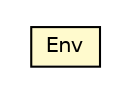#!/usr/local/bin/dot
#
# Class diagram 
# Generated by UMLGraph version 5.2 (http://www.umlgraph.org/)
#

digraph G {
	edge [fontname="Helvetica",fontsize=10,labelfontname="Helvetica",labelfontsize=10];
	node [fontname="Helvetica",fontsize=10,shape=plaintext];
	nodesep=0.25;
	ranksep=0.5;
	// it.unica.foresee.core.Env
	c520 [label=<<table title="it.unica.foresee.core.Env" border="0" cellborder="1" cellspacing="0" cellpadding="2" port="p" bgcolor="lemonChiffon" href="./Env.html">
		<tr><td><table border="0" cellspacing="0" cellpadding="1">
<tr><td align="center" balign="center"> Env </td></tr>
		</table></td></tr>
		</table>>, fontname="Helvetica", fontcolor="black", fontsize=10.0];
}

